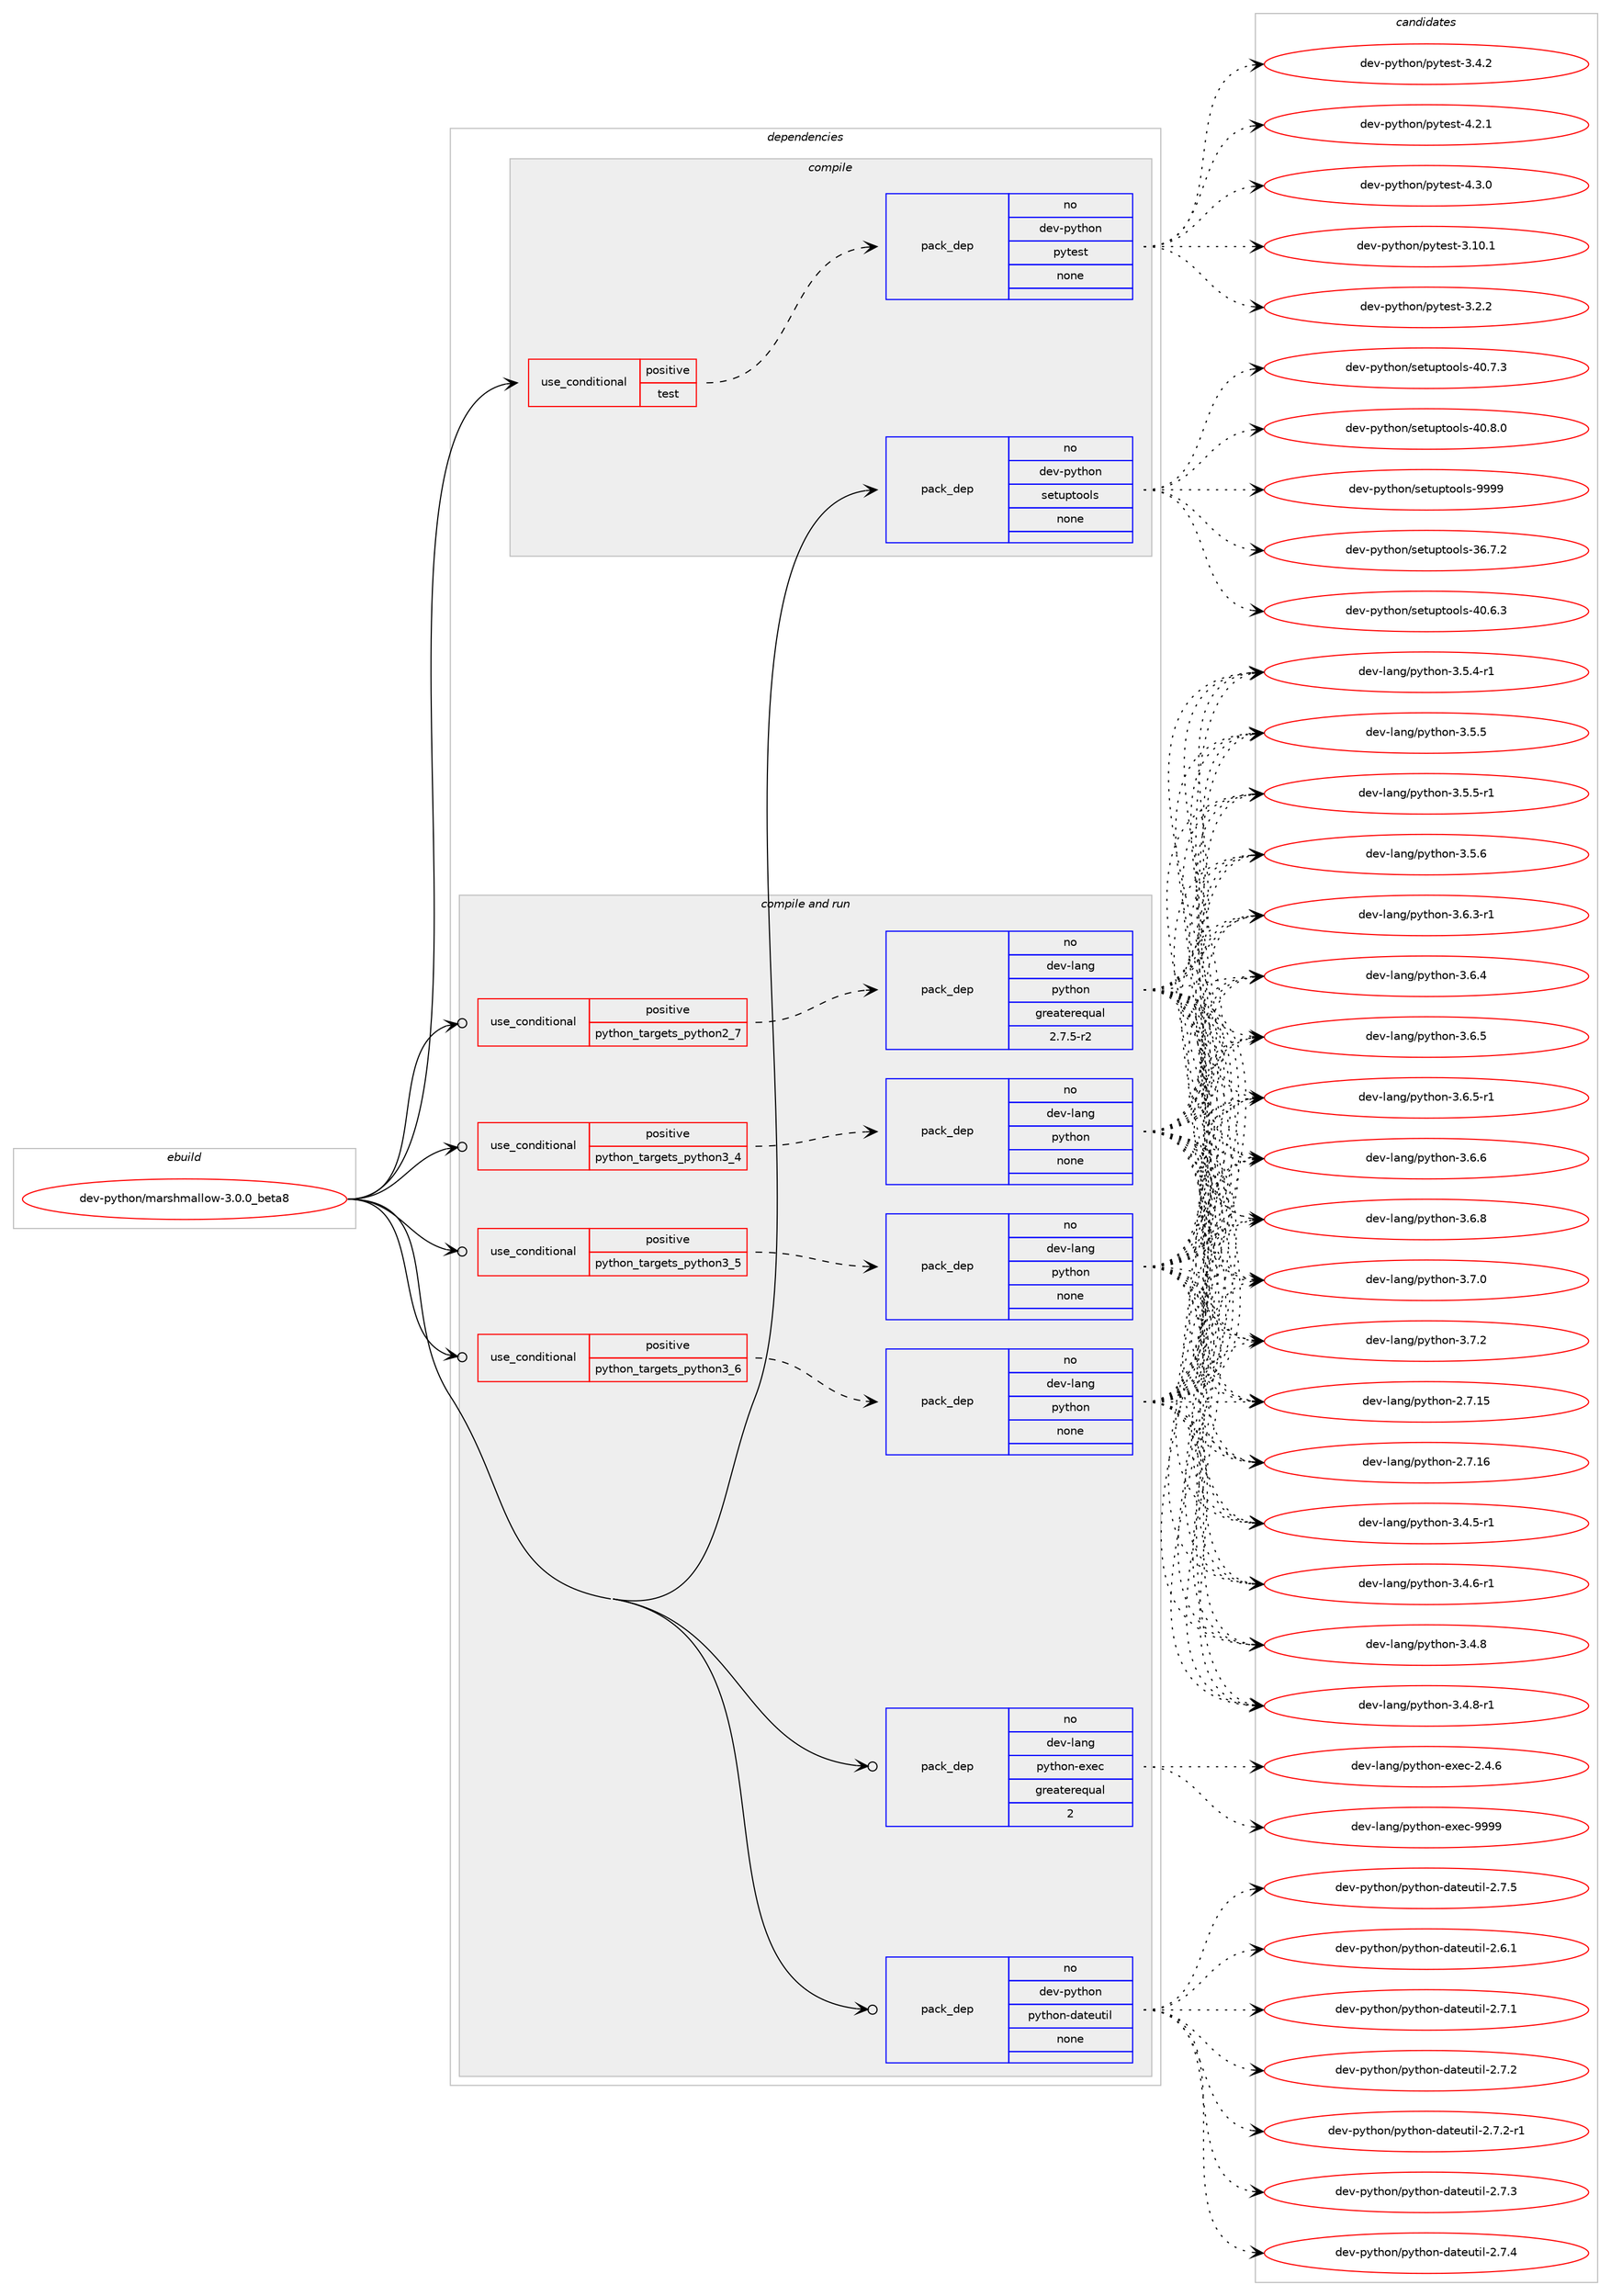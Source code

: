 digraph prolog {

# *************
# Graph options
# *************

newrank=true;
concentrate=true;
compound=true;
graph [rankdir=LR,fontname=Helvetica,fontsize=10,ranksep=1.5];#, ranksep=2.5, nodesep=0.2];
edge  [arrowhead=vee];
node  [fontname=Helvetica,fontsize=10];

# **********
# The ebuild
# **********

subgraph cluster_leftcol {
color=gray;
rank=same;
label=<<i>ebuild</i>>;
id [label="dev-python/marshmallow-3.0.0_beta8", color=red, width=4, href="../dev-python/marshmallow-3.0.0_beta8.svg"];
}

# ****************
# The dependencies
# ****************

subgraph cluster_midcol {
color=gray;
label=<<i>dependencies</i>>;
subgraph cluster_compile {
fillcolor="#eeeeee";
style=filled;
label=<<i>compile</i>>;
subgraph cond377302 {
dependency1418287 [label=<<TABLE BORDER="0" CELLBORDER="1" CELLSPACING="0" CELLPADDING="4"><TR><TD ROWSPAN="3" CELLPADDING="10">use_conditional</TD></TR><TR><TD>positive</TD></TR><TR><TD>test</TD></TR></TABLE>>, shape=none, color=red];
subgraph pack1017712 {
dependency1418288 [label=<<TABLE BORDER="0" CELLBORDER="1" CELLSPACING="0" CELLPADDING="4" WIDTH="220"><TR><TD ROWSPAN="6" CELLPADDING="30">pack_dep</TD></TR><TR><TD WIDTH="110">no</TD></TR><TR><TD>dev-python</TD></TR><TR><TD>pytest</TD></TR><TR><TD>none</TD></TR><TR><TD></TD></TR></TABLE>>, shape=none, color=blue];
}
dependency1418287:e -> dependency1418288:w [weight=20,style="dashed",arrowhead="vee"];
}
id:e -> dependency1418287:w [weight=20,style="solid",arrowhead="vee"];
subgraph pack1017713 {
dependency1418289 [label=<<TABLE BORDER="0" CELLBORDER="1" CELLSPACING="0" CELLPADDING="4" WIDTH="220"><TR><TD ROWSPAN="6" CELLPADDING="30">pack_dep</TD></TR><TR><TD WIDTH="110">no</TD></TR><TR><TD>dev-python</TD></TR><TR><TD>setuptools</TD></TR><TR><TD>none</TD></TR><TR><TD></TD></TR></TABLE>>, shape=none, color=blue];
}
id:e -> dependency1418289:w [weight=20,style="solid",arrowhead="vee"];
}
subgraph cluster_compileandrun {
fillcolor="#eeeeee";
style=filled;
label=<<i>compile and run</i>>;
subgraph cond377303 {
dependency1418290 [label=<<TABLE BORDER="0" CELLBORDER="1" CELLSPACING="0" CELLPADDING="4"><TR><TD ROWSPAN="3" CELLPADDING="10">use_conditional</TD></TR><TR><TD>positive</TD></TR><TR><TD>python_targets_python2_7</TD></TR></TABLE>>, shape=none, color=red];
subgraph pack1017714 {
dependency1418291 [label=<<TABLE BORDER="0" CELLBORDER="1" CELLSPACING="0" CELLPADDING="4" WIDTH="220"><TR><TD ROWSPAN="6" CELLPADDING="30">pack_dep</TD></TR><TR><TD WIDTH="110">no</TD></TR><TR><TD>dev-lang</TD></TR><TR><TD>python</TD></TR><TR><TD>greaterequal</TD></TR><TR><TD>2.7.5-r2</TD></TR></TABLE>>, shape=none, color=blue];
}
dependency1418290:e -> dependency1418291:w [weight=20,style="dashed",arrowhead="vee"];
}
id:e -> dependency1418290:w [weight=20,style="solid",arrowhead="odotvee"];
subgraph cond377304 {
dependency1418292 [label=<<TABLE BORDER="0" CELLBORDER="1" CELLSPACING="0" CELLPADDING="4"><TR><TD ROWSPAN="3" CELLPADDING="10">use_conditional</TD></TR><TR><TD>positive</TD></TR><TR><TD>python_targets_python3_4</TD></TR></TABLE>>, shape=none, color=red];
subgraph pack1017715 {
dependency1418293 [label=<<TABLE BORDER="0" CELLBORDER="1" CELLSPACING="0" CELLPADDING="4" WIDTH="220"><TR><TD ROWSPAN="6" CELLPADDING="30">pack_dep</TD></TR><TR><TD WIDTH="110">no</TD></TR><TR><TD>dev-lang</TD></TR><TR><TD>python</TD></TR><TR><TD>none</TD></TR><TR><TD></TD></TR></TABLE>>, shape=none, color=blue];
}
dependency1418292:e -> dependency1418293:w [weight=20,style="dashed",arrowhead="vee"];
}
id:e -> dependency1418292:w [weight=20,style="solid",arrowhead="odotvee"];
subgraph cond377305 {
dependency1418294 [label=<<TABLE BORDER="0" CELLBORDER="1" CELLSPACING="0" CELLPADDING="4"><TR><TD ROWSPAN="3" CELLPADDING="10">use_conditional</TD></TR><TR><TD>positive</TD></TR><TR><TD>python_targets_python3_5</TD></TR></TABLE>>, shape=none, color=red];
subgraph pack1017716 {
dependency1418295 [label=<<TABLE BORDER="0" CELLBORDER="1" CELLSPACING="0" CELLPADDING="4" WIDTH="220"><TR><TD ROWSPAN="6" CELLPADDING="30">pack_dep</TD></TR><TR><TD WIDTH="110">no</TD></TR><TR><TD>dev-lang</TD></TR><TR><TD>python</TD></TR><TR><TD>none</TD></TR><TR><TD></TD></TR></TABLE>>, shape=none, color=blue];
}
dependency1418294:e -> dependency1418295:w [weight=20,style="dashed",arrowhead="vee"];
}
id:e -> dependency1418294:w [weight=20,style="solid",arrowhead="odotvee"];
subgraph cond377306 {
dependency1418296 [label=<<TABLE BORDER="0" CELLBORDER="1" CELLSPACING="0" CELLPADDING="4"><TR><TD ROWSPAN="3" CELLPADDING="10">use_conditional</TD></TR><TR><TD>positive</TD></TR><TR><TD>python_targets_python3_6</TD></TR></TABLE>>, shape=none, color=red];
subgraph pack1017717 {
dependency1418297 [label=<<TABLE BORDER="0" CELLBORDER="1" CELLSPACING="0" CELLPADDING="4" WIDTH="220"><TR><TD ROWSPAN="6" CELLPADDING="30">pack_dep</TD></TR><TR><TD WIDTH="110">no</TD></TR><TR><TD>dev-lang</TD></TR><TR><TD>python</TD></TR><TR><TD>none</TD></TR><TR><TD></TD></TR></TABLE>>, shape=none, color=blue];
}
dependency1418296:e -> dependency1418297:w [weight=20,style="dashed",arrowhead="vee"];
}
id:e -> dependency1418296:w [weight=20,style="solid",arrowhead="odotvee"];
subgraph pack1017718 {
dependency1418298 [label=<<TABLE BORDER="0" CELLBORDER="1" CELLSPACING="0" CELLPADDING="4" WIDTH="220"><TR><TD ROWSPAN="6" CELLPADDING="30">pack_dep</TD></TR><TR><TD WIDTH="110">no</TD></TR><TR><TD>dev-lang</TD></TR><TR><TD>python-exec</TD></TR><TR><TD>greaterequal</TD></TR><TR><TD>2</TD></TR></TABLE>>, shape=none, color=blue];
}
id:e -> dependency1418298:w [weight=20,style="solid",arrowhead="odotvee"];
subgraph pack1017719 {
dependency1418299 [label=<<TABLE BORDER="0" CELLBORDER="1" CELLSPACING="0" CELLPADDING="4" WIDTH="220"><TR><TD ROWSPAN="6" CELLPADDING="30">pack_dep</TD></TR><TR><TD WIDTH="110">no</TD></TR><TR><TD>dev-python</TD></TR><TR><TD>python-dateutil</TD></TR><TR><TD>none</TD></TR><TR><TD></TD></TR></TABLE>>, shape=none, color=blue];
}
id:e -> dependency1418299:w [weight=20,style="solid",arrowhead="odotvee"];
}
subgraph cluster_run {
fillcolor="#eeeeee";
style=filled;
label=<<i>run</i>>;
}
}

# **************
# The candidates
# **************

subgraph cluster_choices {
rank=same;
color=gray;
label=<<i>candidates</i>>;

subgraph choice1017712 {
color=black;
nodesep=1;
choice100101118451121211161041111104711212111610111511645514649484649 [label="dev-python/pytest-3.10.1", color=red, width=4,href="../dev-python/pytest-3.10.1.svg"];
choice1001011184511212111610411111047112121116101115116455146504650 [label="dev-python/pytest-3.2.2", color=red, width=4,href="../dev-python/pytest-3.2.2.svg"];
choice1001011184511212111610411111047112121116101115116455146524650 [label="dev-python/pytest-3.4.2", color=red, width=4,href="../dev-python/pytest-3.4.2.svg"];
choice1001011184511212111610411111047112121116101115116455246504649 [label="dev-python/pytest-4.2.1", color=red, width=4,href="../dev-python/pytest-4.2.1.svg"];
choice1001011184511212111610411111047112121116101115116455246514648 [label="dev-python/pytest-4.3.0", color=red, width=4,href="../dev-python/pytest-4.3.0.svg"];
dependency1418288:e -> choice100101118451121211161041111104711212111610111511645514649484649:w [style=dotted,weight="100"];
dependency1418288:e -> choice1001011184511212111610411111047112121116101115116455146504650:w [style=dotted,weight="100"];
dependency1418288:e -> choice1001011184511212111610411111047112121116101115116455146524650:w [style=dotted,weight="100"];
dependency1418288:e -> choice1001011184511212111610411111047112121116101115116455246504649:w [style=dotted,weight="100"];
dependency1418288:e -> choice1001011184511212111610411111047112121116101115116455246514648:w [style=dotted,weight="100"];
}
subgraph choice1017713 {
color=black;
nodesep=1;
choice100101118451121211161041111104711510111611711211611111110811545515446554650 [label="dev-python/setuptools-36.7.2", color=red, width=4,href="../dev-python/setuptools-36.7.2.svg"];
choice100101118451121211161041111104711510111611711211611111110811545524846544651 [label="dev-python/setuptools-40.6.3", color=red, width=4,href="../dev-python/setuptools-40.6.3.svg"];
choice100101118451121211161041111104711510111611711211611111110811545524846554651 [label="dev-python/setuptools-40.7.3", color=red, width=4,href="../dev-python/setuptools-40.7.3.svg"];
choice100101118451121211161041111104711510111611711211611111110811545524846564648 [label="dev-python/setuptools-40.8.0", color=red, width=4,href="../dev-python/setuptools-40.8.0.svg"];
choice10010111845112121116104111110471151011161171121161111111081154557575757 [label="dev-python/setuptools-9999", color=red, width=4,href="../dev-python/setuptools-9999.svg"];
dependency1418289:e -> choice100101118451121211161041111104711510111611711211611111110811545515446554650:w [style=dotted,weight="100"];
dependency1418289:e -> choice100101118451121211161041111104711510111611711211611111110811545524846544651:w [style=dotted,weight="100"];
dependency1418289:e -> choice100101118451121211161041111104711510111611711211611111110811545524846554651:w [style=dotted,weight="100"];
dependency1418289:e -> choice100101118451121211161041111104711510111611711211611111110811545524846564648:w [style=dotted,weight="100"];
dependency1418289:e -> choice10010111845112121116104111110471151011161171121161111111081154557575757:w [style=dotted,weight="100"];
}
subgraph choice1017714 {
color=black;
nodesep=1;
choice10010111845108971101034711212111610411111045504655464953 [label="dev-lang/python-2.7.15", color=red, width=4,href="../dev-lang/python-2.7.15.svg"];
choice10010111845108971101034711212111610411111045504655464954 [label="dev-lang/python-2.7.16", color=red, width=4,href="../dev-lang/python-2.7.16.svg"];
choice1001011184510897110103471121211161041111104551465246534511449 [label="dev-lang/python-3.4.5-r1", color=red, width=4,href="../dev-lang/python-3.4.5-r1.svg"];
choice1001011184510897110103471121211161041111104551465246544511449 [label="dev-lang/python-3.4.6-r1", color=red, width=4,href="../dev-lang/python-3.4.6-r1.svg"];
choice100101118451089711010347112121116104111110455146524656 [label="dev-lang/python-3.4.8", color=red, width=4,href="../dev-lang/python-3.4.8.svg"];
choice1001011184510897110103471121211161041111104551465246564511449 [label="dev-lang/python-3.4.8-r1", color=red, width=4,href="../dev-lang/python-3.4.8-r1.svg"];
choice1001011184510897110103471121211161041111104551465346524511449 [label="dev-lang/python-3.5.4-r1", color=red, width=4,href="../dev-lang/python-3.5.4-r1.svg"];
choice100101118451089711010347112121116104111110455146534653 [label="dev-lang/python-3.5.5", color=red, width=4,href="../dev-lang/python-3.5.5.svg"];
choice1001011184510897110103471121211161041111104551465346534511449 [label="dev-lang/python-3.5.5-r1", color=red, width=4,href="../dev-lang/python-3.5.5-r1.svg"];
choice100101118451089711010347112121116104111110455146534654 [label="dev-lang/python-3.5.6", color=red, width=4,href="../dev-lang/python-3.5.6.svg"];
choice1001011184510897110103471121211161041111104551465446514511449 [label="dev-lang/python-3.6.3-r1", color=red, width=4,href="../dev-lang/python-3.6.3-r1.svg"];
choice100101118451089711010347112121116104111110455146544652 [label="dev-lang/python-3.6.4", color=red, width=4,href="../dev-lang/python-3.6.4.svg"];
choice100101118451089711010347112121116104111110455146544653 [label="dev-lang/python-3.6.5", color=red, width=4,href="../dev-lang/python-3.6.5.svg"];
choice1001011184510897110103471121211161041111104551465446534511449 [label="dev-lang/python-3.6.5-r1", color=red, width=4,href="../dev-lang/python-3.6.5-r1.svg"];
choice100101118451089711010347112121116104111110455146544654 [label="dev-lang/python-3.6.6", color=red, width=4,href="../dev-lang/python-3.6.6.svg"];
choice100101118451089711010347112121116104111110455146544656 [label="dev-lang/python-3.6.8", color=red, width=4,href="../dev-lang/python-3.6.8.svg"];
choice100101118451089711010347112121116104111110455146554648 [label="dev-lang/python-3.7.0", color=red, width=4,href="../dev-lang/python-3.7.0.svg"];
choice100101118451089711010347112121116104111110455146554650 [label="dev-lang/python-3.7.2", color=red, width=4,href="../dev-lang/python-3.7.2.svg"];
dependency1418291:e -> choice10010111845108971101034711212111610411111045504655464953:w [style=dotted,weight="100"];
dependency1418291:e -> choice10010111845108971101034711212111610411111045504655464954:w [style=dotted,weight="100"];
dependency1418291:e -> choice1001011184510897110103471121211161041111104551465246534511449:w [style=dotted,weight="100"];
dependency1418291:e -> choice1001011184510897110103471121211161041111104551465246544511449:w [style=dotted,weight="100"];
dependency1418291:e -> choice100101118451089711010347112121116104111110455146524656:w [style=dotted,weight="100"];
dependency1418291:e -> choice1001011184510897110103471121211161041111104551465246564511449:w [style=dotted,weight="100"];
dependency1418291:e -> choice1001011184510897110103471121211161041111104551465346524511449:w [style=dotted,weight="100"];
dependency1418291:e -> choice100101118451089711010347112121116104111110455146534653:w [style=dotted,weight="100"];
dependency1418291:e -> choice1001011184510897110103471121211161041111104551465346534511449:w [style=dotted,weight="100"];
dependency1418291:e -> choice100101118451089711010347112121116104111110455146534654:w [style=dotted,weight="100"];
dependency1418291:e -> choice1001011184510897110103471121211161041111104551465446514511449:w [style=dotted,weight="100"];
dependency1418291:e -> choice100101118451089711010347112121116104111110455146544652:w [style=dotted,weight="100"];
dependency1418291:e -> choice100101118451089711010347112121116104111110455146544653:w [style=dotted,weight="100"];
dependency1418291:e -> choice1001011184510897110103471121211161041111104551465446534511449:w [style=dotted,weight="100"];
dependency1418291:e -> choice100101118451089711010347112121116104111110455146544654:w [style=dotted,weight="100"];
dependency1418291:e -> choice100101118451089711010347112121116104111110455146544656:w [style=dotted,weight="100"];
dependency1418291:e -> choice100101118451089711010347112121116104111110455146554648:w [style=dotted,weight="100"];
dependency1418291:e -> choice100101118451089711010347112121116104111110455146554650:w [style=dotted,weight="100"];
}
subgraph choice1017715 {
color=black;
nodesep=1;
choice10010111845108971101034711212111610411111045504655464953 [label="dev-lang/python-2.7.15", color=red, width=4,href="../dev-lang/python-2.7.15.svg"];
choice10010111845108971101034711212111610411111045504655464954 [label="dev-lang/python-2.7.16", color=red, width=4,href="../dev-lang/python-2.7.16.svg"];
choice1001011184510897110103471121211161041111104551465246534511449 [label="dev-lang/python-3.4.5-r1", color=red, width=4,href="../dev-lang/python-3.4.5-r1.svg"];
choice1001011184510897110103471121211161041111104551465246544511449 [label="dev-lang/python-3.4.6-r1", color=red, width=4,href="../dev-lang/python-3.4.6-r1.svg"];
choice100101118451089711010347112121116104111110455146524656 [label="dev-lang/python-3.4.8", color=red, width=4,href="../dev-lang/python-3.4.8.svg"];
choice1001011184510897110103471121211161041111104551465246564511449 [label="dev-lang/python-3.4.8-r1", color=red, width=4,href="../dev-lang/python-3.4.8-r1.svg"];
choice1001011184510897110103471121211161041111104551465346524511449 [label="dev-lang/python-3.5.4-r1", color=red, width=4,href="../dev-lang/python-3.5.4-r1.svg"];
choice100101118451089711010347112121116104111110455146534653 [label="dev-lang/python-3.5.5", color=red, width=4,href="../dev-lang/python-3.5.5.svg"];
choice1001011184510897110103471121211161041111104551465346534511449 [label="dev-lang/python-3.5.5-r1", color=red, width=4,href="../dev-lang/python-3.5.5-r1.svg"];
choice100101118451089711010347112121116104111110455146534654 [label="dev-lang/python-3.5.6", color=red, width=4,href="../dev-lang/python-3.5.6.svg"];
choice1001011184510897110103471121211161041111104551465446514511449 [label="dev-lang/python-3.6.3-r1", color=red, width=4,href="../dev-lang/python-3.6.3-r1.svg"];
choice100101118451089711010347112121116104111110455146544652 [label="dev-lang/python-3.6.4", color=red, width=4,href="../dev-lang/python-3.6.4.svg"];
choice100101118451089711010347112121116104111110455146544653 [label="dev-lang/python-3.6.5", color=red, width=4,href="../dev-lang/python-3.6.5.svg"];
choice1001011184510897110103471121211161041111104551465446534511449 [label="dev-lang/python-3.6.5-r1", color=red, width=4,href="../dev-lang/python-3.6.5-r1.svg"];
choice100101118451089711010347112121116104111110455146544654 [label="dev-lang/python-3.6.6", color=red, width=4,href="../dev-lang/python-3.6.6.svg"];
choice100101118451089711010347112121116104111110455146544656 [label="dev-lang/python-3.6.8", color=red, width=4,href="../dev-lang/python-3.6.8.svg"];
choice100101118451089711010347112121116104111110455146554648 [label="dev-lang/python-3.7.0", color=red, width=4,href="../dev-lang/python-3.7.0.svg"];
choice100101118451089711010347112121116104111110455146554650 [label="dev-lang/python-3.7.2", color=red, width=4,href="../dev-lang/python-3.7.2.svg"];
dependency1418293:e -> choice10010111845108971101034711212111610411111045504655464953:w [style=dotted,weight="100"];
dependency1418293:e -> choice10010111845108971101034711212111610411111045504655464954:w [style=dotted,weight="100"];
dependency1418293:e -> choice1001011184510897110103471121211161041111104551465246534511449:w [style=dotted,weight="100"];
dependency1418293:e -> choice1001011184510897110103471121211161041111104551465246544511449:w [style=dotted,weight="100"];
dependency1418293:e -> choice100101118451089711010347112121116104111110455146524656:w [style=dotted,weight="100"];
dependency1418293:e -> choice1001011184510897110103471121211161041111104551465246564511449:w [style=dotted,weight="100"];
dependency1418293:e -> choice1001011184510897110103471121211161041111104551465346524511449:w [style=dotted,weight="100"];
dependency1418293:e -> choice100101118451089711010347112121116104111110455146534653:w [style=dotted,weight="100"];
dependency1418293:e -> choice1001011184510897110103471121211161041111104551465346534511449:w [style=dotted,weight="100"];
dependency1418293:e -> choice100101118451089711010347112121116104111110455146534654:w [style=dotted,weight="100"];
dependency1418293:e -> choice1001011184510897110103471121211161041111104551465446514511449:w [style=dotted,weight="100"];
dependency1418293:e -> choice100101118451089711010347112121116104111110455146544652:w [style=dotted,weight="100"];
dependency1418293:e -> choice100101118451089711010347112121116104111110455146544653:w [style=dotted,weight="100"];
dependency1418293:e -> choice1001011184510897110103471121211161041111104551465446534511449:w [style=dotted,weight="100"];
dependency1418293:e -> choice100101118451089711010347112121116104111110455146544654:w [style=dotted,weight="100"];
dependency1418293:e -> choice100101118451089711010347112121116104111110455146544656:w [style=dotted,weight="100"];
dependency1418293:e -> choice100101118451089711010347112121116104111110455146554648:w [style=dotted,weight="100"];
dependency1418293:e -> choice100101118451089711010347112121116104111110455146554650:w [style=dotted,weight="100"];
}
subgraph choice1017716 {
color=black;
nodesep=1;
choice10010111845108971101034711212111610411111045504655464953 [label="dev-lang/python-2.7.15", color=red, width=4,href="../dev-lang/python-2.7.15.svg"];
choice10010111845108971101034711212111610411111045504655464954 [label="dev-lang/python-2.7.16", color=red, width=4,href="../dev-lang/python-2.7.16.svg"];
choice1001011184510897110103471121211161041111104551465246534511449 [label="dev-lang/python-3.4.5-r1", color=red, width=4,href="../dev-lang/python-3.4.5-r1.svg"];
choice1001011184510897110103471121211161041111104551465246544511449 [label="dev-lang/python-3.4.6-r1", color=red, width=4,href="../dev-lang/python-3.4.6-r1.svg"];
choice100101118451089711010347112121116104111110455146524656 [label="dev-lang/python-3.4.8", color=red, width=4,href="../dev-lang/python-3.4.8.svg"];
choice1001011184510897110103471121211161041111104551465246564511449 [label="dev-lang/python-3.4.8-r1", color=red, width=4,href="../dev-lang/python-3.4.8-r1.svg"];
choice1001011184510897110103471121211161041111104551465346524511449 [label="dev-lang/python-3.5.4-r1", color=red, width=4,href="../dev-lang/python-3.5.4-r1.svg"];
choice100101118451089711010347112121116104111110455146534653 [label="dev-lang/python-3.5.5", color=red, width=4,href="../dev-lang/python-3.5.5.svg"];
choice1001011184510897110103471121211161041111104551465346534511449 [label="dev-lang/python-3.5.5-r1", color=red, width=4,href="../dev-lang/python-3.5.5-r1.svg"];
choice100101118451089711010347112121116104111110455146534654 [label="dev-lang/python-3.5.6", color=red, width=4,href="../dev-lang/python-3.5.6.svg"];
choice1001011184510897110103471121211161041111104551465446514511449 [label="dev-lang/python-3.6.3-r1", color=red, width=4,href="../dev-lang/python-3.6.3-r1.svg"];
choice100101118451089711010347112121116104111110455146544652 [label="dev-lang/python-3.6.4", color=red, width=4,href="../dev-lang/python-3.6.4.svg"];
choice100101118451089711010347112121116104111110455146544653 [label="dev-lang/python-3.6.5", color=red, width=4,href="../dev-lang/python-3.6.5.svg"];
choice1001011184510897110103471121211161041111104551465446534511449 [label="dev-lang/python-3.6.5-r1", color=red, width=4,href="../dev-lang/python-3.6.5-r1.svg"];
choice100101118451089711010347112121116104111110455146544654 [label="dev-lang/python-3.6.6", color=red, width=4,href="../dev-lang/python-3.6.6.svg"];
choice100101118451089711010347112121116104111110455146544656 [label="dev-lang/python-3.6.8", color=red, width=4,href="../dev-lang/python-3.6.8.svg"];
choice100101118451089711010347112121116104111110455146554648 [label="dev-lang/python-3.7.0", color=red, width=4,href="../dev-lang/python-3.7.0.svg"];
choice100101118451089711010347112121116104111110455146554650 [label="dev-lang/python-3.7.2", color=red, width=4,href="../dev-lang/python-3.7.2.svg"];
dependency1418295:e -> choice10010111845108971101034711212111610411111045504655464953:w [style=dotted,weight="100"];
dependency1418295:e -> choice10010111845108971101034711212111610411111045504655464954:w [style=dotted,weight="100"];
dependency1418295:e -> choice1001011184510897110103471121211161041111104551465246534511449:w [style=dotted,weight="100"];
dependency1418295:e -> choice1001011184510897110103471121211161041111104551465246544511449:w [style=dotted,weight="100"];
dependency1418295:e -> choice100101118451089711010347112121116104111110455146524656:w [style=dotted,weight="100"];
dependency1418295:e -> choice1001011184510897110103471121211161041111104551465246564511449:w [style=dotted,weight="100"];
dependency1418295:e -> choice1001011184510897110103471121211161041111104551465346524511449:w [style=dotted,weight="100"];
dependency1418295:e -> choice100101118451089711010347112121116104111110455146534653:w [style=dotted,weight="100"];
dependency1418295:e -> choice1001011184510897110103471121211161041111104551465346534511449:w [style=dotted,weight="100"];
dependency1418295:e -> choice100101118451089711010347112121116104111110455146534654:w [style=dotted,weight="100"];
dependency1418295:e -> choice1001011184510897110103471121211161041111104551465446514511449:w [style=dotted,weight="100"];
dependency1418295:e -> choice100101118451089711010347112121116104111110455146544652:w [style=dotted,weight="100"];
dependency1418295:e -> choice100101118451089711010347112121116104111110455146544653:w [style=dotted,weight="100"];
dependency1418295:e -> choice1001011184510897110103471121211161041111104551465446534511449:w [style=dotted,weight="100"];
dependency1418295:e -> choice100101118451089711010347112121116104111110455146544654:w [style=dotted,weight="100"];
dependency1418295:e -> choice100101118451089711010347112121116104111110455146544656:w [style=dotted,weight="100"];
dependency1418295:e -> choice100101118451089711010347112121116104111110455146554648:w [style=dotted,weight="100"];
dependency1418295:e -> choice100101118451089711010347112121116104111110455146554650:w [style=dotted,weight="100"];
}
subgraph choice1017717 {
color=black;
nodesep=1;
choice10010111845108971101034711212111610411111045504655464953 [label="dev-lang/python-2.7.15", color=red, width=4,href="../dev-lang/python-2.7.15.svg"];
choice10010111845108971101034711212111610411111045504655464954 [label="dev-lang/python-2.7.16", color=red, width=4,href="../dev-lang/python-2.7.16.svg"];
choice1001011184510897110103471121211161041111104551465246534511449 [label="dev-lang/python-3.4.5-r1", color=red, width=4,href="../dev-lang/python-3.4.5-r1.svg"];
choice1001011184510897110103471121211161041111104551465246544511449 [label="dev-lang/python-3.4.6-r1", color=red, width=4,href="../dev-lang/python-3.4.6-r1.svg"];
choice100101118451089711010347112121116104111110455146524656 [label="dev-lang/python-3.4.8", color=red, width=4,href="../dev-lang/python-3.4.8.svg"];
choice1001011184510897110103471121211161041111104551465246564511449 [label="dev-lang/python-3.4.8-r1", color=red, width=4,href="../dev-lang/python-3.4.8-r1.svg"];
choice1001011184510897110103471121211161041111104551465346524511449 [label="dev-lang/python-3.5.4-r1", color=red, width=4,href="../dev-lang/python-3.5.4-r1.svg"];
choice100101118451089711010347112121116104111110455146534653 [label="dev-lang/python-3.5.5", color=red, width=4,href="../dev-lang/python-3.5.5.svg"];
choice1001011184510897110103471121211161041111104551465346534511449 [label="dev-lang/python-3.5.5-r1", color=red, width=4,href="../dev-lang/python-3.5.5-r1.svg"];
choice100101118451089711010347112121116104111110455146534654 [label="dev-lang/python-3.5.6", color=red, width=4,href="../dev-lang/python-3.5.6.svg"];
choice1001011184510897110103471121211161041111104551465446514511449 [label="dev-lang/python-3.6.3-r1", color=red, width=4,href="../dev-lang/python-3.6.3-r1.svg"];
choice100101118451089711010347112121116104111110455146544652 [label="dev-lang/python-3.6.4", color=red, width=4,href="../dev-lang/python-3.6.4.svg"];
choice100101118451089711010347112121116104111110455146544653 [label="dev-lang/python-3.6.5", color=red, width=4,href="../dev-lang/python-3.6.5.svg"];
choice1001011184510897110103471121211161041111104551465446534511449 [label="dev-lang/python-3.6.5-r1", color=red, width=4,href="../dev-lang/python-3.6.5-r1.svg"];
choice100101118451089711010347112121116104111110455146544654 [label="dev-lang/python-3.6.6", color=red, width=4,href="../dev-lang/python-3.6.6.svg"];
choice100101118451089711010347112121116104111110455146544656 [label="dev-lang/python-3.6.8", color=red, width=4,href="../dev-lang/python-3.6.8.svg"];
choice100101118451089711010347112121116104111110455146554648 [label="dev-lang/python-3.7.0", color=red, width=4,href="../dev-lang/python-3.7.0.svg"];
choice100101118451089711010347112121116104111110455146554650 [label="dev-lang/python-3.7.2", color=red, width=4,href="../dev-lang/python-3.7.2.svg"];
dependency1418297:e -> choice10010111845108971101034711212111610411111045504655464953:w [style=dotted,weight="100"];
dependency1418297:e -> choice10010111845108971101034711212111610411111045504655464954:w [style=dotted,weight="100"];
dependency1418297:e -> choice1001011184510897110103471121211161041111104551465246534511449:w [style=dotted,weight="100"];
dependency1418297:e -> choice1001011184510897110103471121211161041111104551465246544511449:w [style=dotted,weight="100"];
dependency1418297:e -> choice100101118451089711010347112121116104111110455146524656:w [style=dotted,weight="100"];
dependency1418297:e -> choice1001011184510897110103471121211161041111104551465246564511449:w [style=dotted,weight="100"];
dependency1418297:e -> choice1001011184510897110103471121211161041111104551465346524511449:w [style=dotted,weight="100"];
dependency1418297:e -> choice100101118451089711010347112121116104111110455146534653:w [style=dotted,weight="100"];
dependency1418297:e -> choice1001011184510897110103471121211161041111104551465346534511449:w [style=dotted,weight="100"];
dependency1418297:e -> choice100101118451089711010347112121116104111110455146534654:w [style=dotted,weight="100"];
dependency1418297:e -> choice1001011184510897110103471121211161041111104551465446514511449:w [style=dotted,weight="100"];
dependency1418297:e -> choice100101118451089711010347112121116104111110455146544652:w [style=dotted,weight="100"];
dependency1418297:e -> choice100101118451089711010347112121116104111110455146544653:w [style=dotted,weight="100"];
dependency1418297:e -> choice1001011184510897110103471121211161041111104551465446534511449:w [style=dotted,weight="100"];
dependency1418297:e -> choice100101118451089711010347112121116104111110455146544654:w [style=dotted,weight="100"];
dependency1418297:e -> choice100101118451089711010347112121116104111110455146544656:w [style=dotted,weight="100"];
dependency1418297:e -> choice100101118451089711010347112121116104111110455146554648:w [style=dotted,weight="100"];
dependency1418297:e -> choice100101118451089711010347112121116104111110455146554650:w [style=dotted,weight="100"];
}
subgraph choice1017718 {
color=black;
nodesep=1;
choice1001011184510897110103471121211161041111104510112010199455046524654 [label="dev-lang/python-exec-2.4.6", color=red, width=4,href="../dev-lang/python-exec-2.4.6.svg"];
choice10010111845108971101034711212111610411111045101120101994557575757 [label="dev-lang/python-exec-9999", color=red, width=4,href="../dev-lang/python-exec-9999.svg"];
dependency1418298:e -> choice1001011184510897110103471121211161041111104510112010199455046524654:w [style=dotted,weight="100"];
dependency1418298:e -> choice10010111845108971101034711212111610411111045101120101994557575757:w [style=dotted,weight="100"];
}
subgraph choice1017719 {
color=black;
nodesep=1;
choice10010111845112121116104111110471121211161041111104510097116101117116105108455046544649 [label="dev-python/python-dateutil-2.6.1", color=red, width=4,href="../dev-python/python-dateutil-2.6.1.svg"];
choice10010111845112121116104111110471121211161041111104510097116101117116105108455046554649 [label="dev-python/python-dateutil-2.7.1", color=red, width=4,href="../dev-python/python-dateutil-2.7.1.svg"];
choice10010111845112121116104111110471121211161041111104510097116101117116105108455046554650 [label="dev-python/python-dateutil-2.7.2", color=red, width=4,href="../dev-python/python-dateutil-2.7.2.svg"];
choice100101118451121211161041111104711212111610411111045100971161011171161051084550465546504511449 [label="dev-python/python-dateutil-2.7.2-r1", color=red, width=4,href="../dev-python/python-dateutil-2.7.2-r1.svg"];
choice10010111845112121116104111110471121211161041111104510097116101117116105108455046554651 [label="dev-python/python-dateutil-2.7.3", color=red, width=4,href="../dev-python/python-dateutil-2.7.3.svg"];
choice10010111845112121116104111110471121211161041111104510097116101117116105108455046554652 [label="dev-python/python-dateutil-2.7.4", color=red, width=4,href="../dev-python/python-dateutil-2.7.4.svg"];
choice10010111845112121116104111110471121211161041111104510097116101117116105108455046554653 [label="dev-python/python-dateutil-2.7.5", color=red, width=4,href="../dev-python/python-dateutil-2.7.5.svg"];
dependency1418299:e -> choice10010111845112121116104111110471121211161041111104510097116101117116105108455046544649:w [style=dotted,weight="100"];
dependency1418299:e -> choice10010111845112121116104111110471121211161041111104510097116101117116105108455046554649:w [style=dotted,weight="100"];
dependency1418299:e -> choice10010111845112121116104111110471121211161041111104510097116101117116105108455046554650:w [style=dotted,weight="100"];
dependency1418299:e -> choice100101118451121211161041111104711212111610411111045100971161011171161051084550465546504511449:w [style=dotted,weight="100"];
dependency1418299:e -> choice10010111845112121116104111110471121211161041111104510097116101117116105108455046554651:w [style=dotted,weight="100"];
dependency1418299:e -> choice10010111845112121116104111110471121211161041111104510097116101117116105108455046554652:w [style=dotted,weight="100"];
dependency1418299:e -> choice10010111845112121116104111110471121211161041111104510097116101117116105108455046554653:w [style=dotted,weight="100"];
}
}

}
